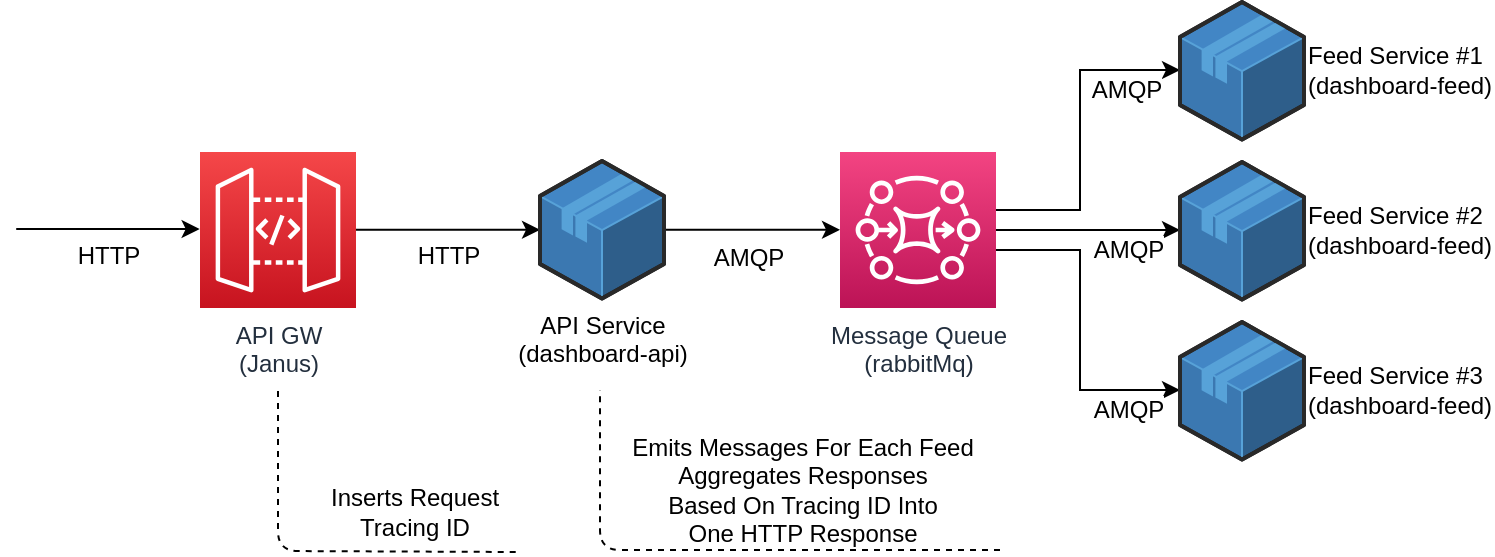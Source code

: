 <mxfile version="12.3.8" type="device" pages="1"><diagram id="Ht1M8jgEwFfnCIfOTk4-" name="Page-1"><mxGraphModel dx="855" dy="640" grid="1" gridSize="10" guides="1" tooltips="1" connect="1" arrows="1" fold="1" page="1" pageScale="1" pageWidth="1169" pageHeight="827" math="0" shadow="0"><root><mxCell id="0"/><mxCell id="1" parent="0"/><mxCell id="rBLQjHVy1rgAF28ezrZ1-7" style="edgeStyle=orthogonalEdgeStyle;rounded=0;orthogonalLoop=1;jettySize=auto;html=1;" edge="1" parent="1"><mxGeometry relative="1" as="geometry"><mxPoint x="318.0" y="319.884" as="sourcePoint"/><mxPoint x="410" y="319.884" as="targetPoint"/><Array as="points"><mxPoint x="390" y="320"/><mxPoint x="390" y="320"/></Array></mxGeometry></mxCell><mxCell id="rBLQjHVy1rgAF28ezrZ1-12" value="HTTP" style="text;html=1;align=center;verticalAlign=top;resizable=0;points=[];;labelBackgroundColor=#ffffff;labelPosition=center;verticalLabelPosition=bottom;" vertex="1" connectable="0" parent="rBLQjHVy1rgAF28ezrZ1-7"><mxGeometry x="0.564" y="17" relative="1" as="geometry"><mxPoint x="-26" y="16" as="offset"/></mxGeometry></mxCell><mxCell id="rBLQjHVy1rgAF28ezrZ1-1" value="&lt;div&gt;API GW&lt;/div&gt;&lt;div&gt;(Janus)&lt;br&gt;&lt;/div&gt;" style="outlineConnect=0;fontColor=#232F3E;gradientColor=#F54749;gradientDirection=north;fillColor=#C7131F;strokeColor=#ffffff;dashed=0;verticalLabelPosition=bottom;verticalAlign=top;align=center;html=1;fontSize=12;fontStyle=0;aspect=fixed;shape=mxgraph.aws4.resourceIcon;resIcon=mxgraph.aws4.api_gateway;" vertex="1" parent="1"><mxGeometry x="240" y="281" width="78" height="78" as="geometry"/></mxCell><mxCell id="rBLQjHVy1rgAF28ezrZ1-9" style="edgeStyle=orthogonalEdgeStyle;rounded=0;orthogonalLoop=1;jettySize=auto;html=1;" edge="1" parent="1"><mxGeometry relative="1" as="geometry"><mxPoint x="638" y="320.032" as="sourcePoint"/><mxPoint x="730" y="320.032" as="targetPoint"/><Array as="points"><mxPoint x="660" y="320"/><mxPoint x="660" y="320"/></Array></mxGeometry></mxCell><mxCell id="rBLQjHVy1rgAF28ezrZ1-15" value="&lt;div&gt;AMQP&lt;/div&gt;" style="text;html=1;align=center;verticalAlign=middle;resizable=0;points=[];;labelBackgroundColor=#ffffff;" vertex="1" connectable="0" parent="rBLQjHVy1rgAF28ezrZ1-9"><mxGeometry x="0.654" relative="1" as="geometry"><mxPoint x="-10" y="10" as="offset"/></mxGeometry></mxCell><mxCell id="rBLQjHVy1rgAF28ezrZ1-10" style="edgeStyle=orthogonalEdgeStyle;rounded=0;orthogonalLoop=1;jettySize=auto;html=1;" edge="1" parent="1" source="rBLQjHVy1rgAF28ezrZ1-2" target="rBLQjHVy1rgAF28ezrZ1-5"><mxGeometry relative="1" as="geometry"><Array as="points"><mxPoint x="680" y="310"/><mxPoint x="680" y="240"/></Array></mxGeometry></mxCell><mxCell id="rBLQjHVy1rgAF28ezrZ1-14" value="AMQP" style="text;html=1;align=center;verticalAlign=middle;resizable=0;points=[];;labelBackgroundColor=#ffffff;" vertex="1" connectable="0" parent="rBLQjHVy1rgAF28ezrZ1-10"><mxGeometry x="0.531" relative="1" as="geometry"><mxPoint x="11" y="10" as="offset"/></mxGeometry></mxCell><mxCell id="rBLQjHVy1rgAF28ezrZ1-11" style="edgeStyle=orthogonalEdgeStyle;rounded=0;orthogonalLoop=1;jettySize=auto;html=1;" edge="1" parent="1" source="rBLQjHVy1rgAF28ezrZ1-2" target="rBLQjHVy1rgAF28ezrZ1-6"><mxGeometry relative="1" as="geometry"><Array as="points"><mxPoint x="680" y="330"/><mxPoint x="680" y="400"/></Array></mxGeometry></mxCell><mxCell id="rBLQjHVy1rgAF28ezrZ1-16" value="AMQP" style="text;html=1;align=center;verticalAlign=middle;resizable=0;points=[];;labelBackgroundColor=#ffffff;" vertex="1" connectable="0" parent="rBLQjHVy1rgAF28ezrZ1-11"><mxGeometry x="0.878" y="-2" relative="1" as="geometry"><mxPoint x="-16" y="8" as="offset"/></mxGeometry></mxCell><mxCell id="rBLQjHVy1rgAF28ezrZ1-2" value="&lt;div&gt;Message Queue&lt;/div&gt;&lt;div&gt;(rabbitMq)&lt;br&gt;&lt;/div&gt;" style="outlineConnect=0;fontColor=#232F3E;gradientColor=#F34482;gradientDirection=north;fillColor=#BC1356;strokeColor=#ffffff;dashed=0;verticalLabelPosition=bottom;verticalAlign=top;align=center;html=1;fontSize=12;fontStyle=0;aspect=fixed;shape=mxgraph.aws4.resourceIcon;resIcon=mxgraph.aws4.mq;" vertex="1" parent="1"><mxGeometry x="560" y="281" width="78" height="78" as="geometry"/></mxCell><mxCell id="rBLQjHVy1rgAF28ezrZ1-8" style="edgeStyle=orthogonalEdgeStyle;rounded=0;orthogonalLoop=1;jettySize=auto;html=1;" edge="1" parent="1"><mxGeometry relative="1" as="geometry"><mxPoint x="472" y="319.884" as="sourcePoint"/><mxPoint x="560" y="319.884" as="targetPoint"/><Array as="points"><mxPoint x="490" y="320"/><mxPoint x="490" y="320"/></Array></mxGeometry></mxCell><mxCell id="rBLQjHVy1rgAF28ezrZ1-13" value="AMQP" style="text;html=1;align=center;verticalAlign=top;resizable=0;points=[];;labelBackgroundColor=#ffffff;labelPosition=center;verticalLabelPosition=bottom;" vertex="1" connectable="0" parent="rBLQjHVy1rgAF28ezrZ1-8"><mxGeometry x="-0.266" relative="1" as="geometry"><mxPoint x="9" as="offset"/></mxGeometry></mxCell><mxCell id="rBLQjHVy1rgAF28ezrZ1-3" value="&lt;div&gt;API Service&lt;/div&gt;&lt;div&gt;(dashboard-api)&lt;br&gt;&lt;/div&gt;" style="verticalLabelPosition=bottom;html=1;verticalAlign=top;strokeWidth=1;align=center;outlineConnect=0;dashed=0;outlineConnect=0;shape=mxgraph.aws3d.application;fillColor=#4286c5;strokeColor=#57A2D8;aspect=fixed;" vertex="1" parent="1"><mxGeometry x="410" y="285.5" width="62" height="68.8" as="geometry"/></mxCell><mxCell id="rBLQjHVy1rgAF28ezrZ1-4" value="&lt;div&gt;Feed Service #2&lt;/div&gt;&lt;div&gt;(dashboard-feed)&lt;br&gt;&lt;/div&gt;" style="verticalLabelPosition=middle;html=1;verticalAlign=middle;strokeWidth=1;align=left;outlineConnect=0;dashed=0;outlineConnect=0;shape=mxgraph.aws3d.application;fillColor=#4286c5;strokeColor=#57A2D8;aspect=fixed;labelPosition=right;" vertex="1" parent="1"><mxGeometry x="730" y="286" width="62" height="68.8" as="geometry"/></mxCell><mxCell id="rBLQjHVy1rgAF28ezrZ1-5" value="&lt;div&gt;Feed Service #1&lt;/div&gt;&lt;div&gt;(dashboard-feed)&lt;br&gt;&lt;/div&gt;" style="verticalLabelPosition=middle;html=1;verticalAlign=middle;strokeWidth=1;align=left;outlineConnect=0;dashed=0;outlineConnect=0;shape=mxgraph.aws3d.application;fillColor=#4286c5;strokeColor=#57A2D8;aspect=fixed;labelPosition=right;" vertex="1" parent="1"><mxGeometry x="730" y="206" width="62" height="68.8" as="geometry"/></mxCell><mxCell id="rBLQjHVy1rgAF28ezrZ1-6" value="Feed Service #3&lt;br&gt;(dashboard-feed)&lt;br&gt;" style="verticalLabelPosition=middle;verticalAlign=middle;strokeWidth=1;align=left;outlineConnect=0;dashed=0;outlineConnect=0;shape=mxgraph.aws3d.application;fillColor=#4286c5;strokeColor=#57A2D8;aspect=fixed;labelPosition=right;labelBorderColor=none;labelBackgroundColor=none;html=1;" vertex="1" parent="1"><mxGeometry x="730" y="366" width="62" height="68.8" as="geometry"/></mxCell><mxCell id="rBLQjHVy1rgAF28ezrZ1-17" style="edgeStyle=orthogonalEdgeStyle;rounded=0;orthogonalLoop=1;jettySize=auto;html=1;" edge="1" parent="1"><mxGeometry relative="1" as="geometry"><mxPoint x="148.103" y="319.5" as="sourcePoint"/><mxPoint x="239.828" y="319.5" as="targetPoint"/><Array as="points"><mxPoint x="220" y="319.5"/><mxPoint x="220" y="319.5"/></Array></mxGeometry></mxCell><mxCell id="rBLQjHVy1rgAF28ezrZ1-18" value="HTTP" style="text;html=1;align=center;verticalAlign=top;resizable=0;points=[];;labelBackgroundColor=#ffffff;labelPosition=center;verticalLabelPosition=bottom;" vertex="1" connectable="0" parent="rBLQjHVy1rgAF28ezrZ1-17"><mxGeometry x="0.564" y="17" relative="1" as="geometry"><mxPoint x="-26" y="16" as="offset"/></mxGeometry></mxCell><mxCell id="rBLQjHVy1rgAF28ezrZ1-28" value="" style="endArrow=none;dashed=1;html=1;" edge="1" parent="1"><mxGeometry width="50" height="50" relative="1" as="geometry"><mxPoint x="279" y="400.5" as="sourcePoint"/><mxPoint x="400" y="481" as="targetPoint"/><Array as="points"><mxPoint x="279" y="480.5"/></Array></mxGeometry></mxCell><mxCell id="rBLQjHVy1rgAF28ezrZ1-29" value="&lt;div&gt;Inserts Request&lt;/div&gt;&lt;div&gt;Tracing ID&lt;br&gt;&lt;/div&gt;" style="text;html=1;align=center;verticalAlign=middle;resizable=0;points=[];;labelBackgroundColor=#ffffff;" vertex="1" connectable="0" parent="rBLQjHVy1rgAF28ezrZ1-28"><mxGeometry x="0.486" y="1" relative="1" as="geometry"><mxPoint x="-1.5" y="-19" as="offset"/></mxGeometry></mxCell><mxCell id="rBLQjHVy1rgAF28ezrZ1-31" value="" style="endArrow=none;dashed=1;html=1;" edge="1" parent="1"><mxGeometry width="50" height="50" relative="1" as="geometry"><mxPoint x="640" y="480" as="sourcePoint"/><mxPoint x="440" y="400" as="targetPoint"/><Array as="points"><mxPoint x="440" y="480"/></Array></mxGeometry></mxCell><mxCell id="rBLQjHVy1rgAF28ezrZ1-32" value="&lt;div&gt;Emits Messages For Each Feed&lt;/div&gt;&lt;div&gt;Aggregates Responses&lt;/div&gt;&lt;div&gt;Based On Tracing ID Into&lt;/div&gt;&lt;div&gt;One HTTP Response&lt;br&gt;&lt;/div&gt;" style="text;html=1;align=center;verticalAlign=middle;resizable=0;points=[];;labelBackgroundColor=#ffffff;" vertex="1" connectable="0" parent="rBLQjHVy1rgAF28ezrZ1-31"><mxGeometry x="-0.553" y="3" relative="1" as="geometry"><mxPoint x="-37" y="-33" as="offset"/></mxGeometry></mxCell></root></mxGraphModel></diagram></mxfile>